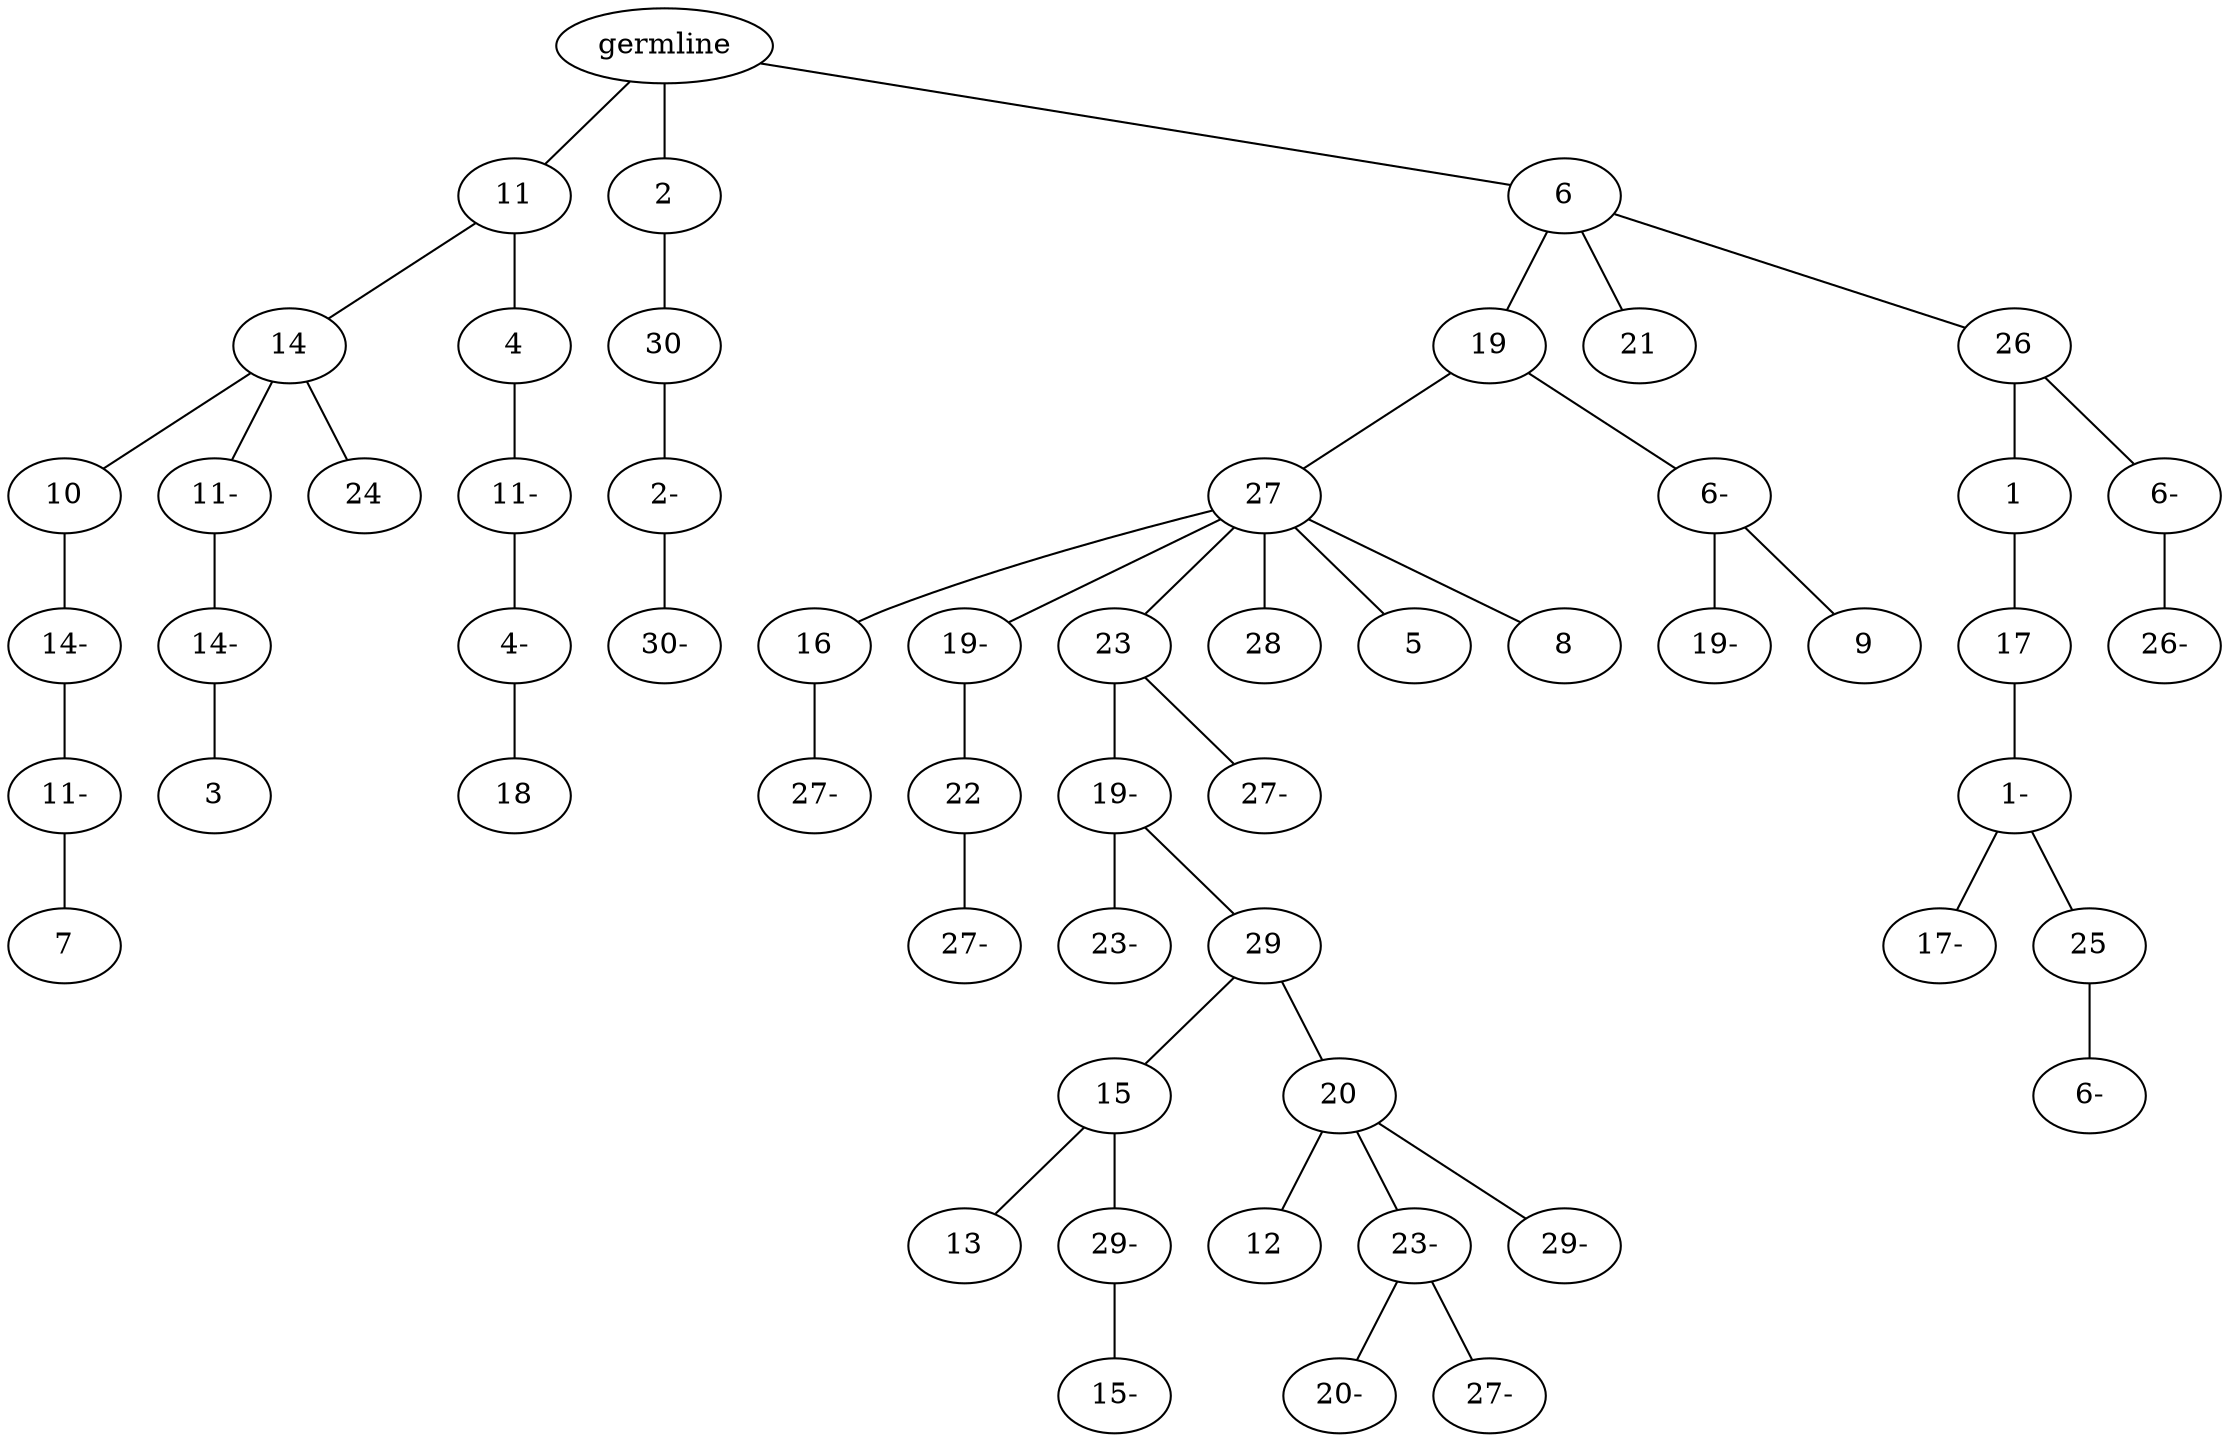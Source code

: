 graph tree {
    "140623723122992" [label="germline"];
    "140623723115808" [label="11"];
    "140623723116144" [label="14"];
    "140623722664672" [label="10"];
    "140623722665440" [label="14-"];
    "140623722664960" [label="11-"];
    "140623722666304" [label="7"];
    "140623722665680" [label="11-"];
    "140623722666544" [label="14-"];
    "140623722666160" [label="3"];
    "140623722665728" [label="24"];
    "140623723114656" [label="4"];
    "140623722666208" [label="11-"];
    "140623722665104" [label="4-"];
    "140623722666592" [label="18"];
    "140623723428352" [label="2"];
    "140623722666256" [label="30"];
    "140623722666832" [label="2-"];
    "140623722666496" [label="30-"];
    "140623723109488" [label="6"];
    "140623722667264" [label="19"];
    "140623722665248" [label="27"];
    "140623722667168" [label="16"];
    "140623723200320" [label="27-"];
    "140623722667024" [label="19-"];
    "140623722667744" [label="22"];
    "140623722667792" [label="27-"];
    "140623722666976" [label="23"];
    "140623722667840" [label="19-"];
    "140623722680528" [label="23-"];
    "140623722680384" [label="29"];
    "140623722681152" [label="15"];
    "140623722681200" [label="13"];
    "140623722681440" [label="29-"];
    "140623722681872" [label="15-"];
    "140623722680816" [label="20"];
    "140623722682448" [label="12"];
    "140623722681248" [label="23-"];
    "140623722682208" [label="20-"];
    "140623722681488" [label="27-"];
    "140623722680960" [label="29-"];
    "140623722681104" [label="27-"];
    "140623722666880" [label="28"];
    "140623722667936" [label="5"];
    "140623722667312" [label="8"];
    "140623722667072" [label="6-"];
    "140623722683120" [label="19-"];
    "140623722682112" [label="9"];
    "140623722666784" [label="21"];
    "140623722667600" [label="26"];
    "140623722682688" [label="1"];
    "140623722681680" [label="17"];
    "140623722682352" [label="1-"];
    "140623722683168" [label="17-"];
    "140623722682304" [label="25"];
    "140623722683504" [label="6-"];
    "140623722682400" [label="6-"];
    "140623722683408" [label="26-"];
    "140623723122992" -- "140623723115808";
    "140623723122992" -- "140623723428352";
    "140623723122992" -- "140623723109488";
    "140623723115808" -- "140623723116144";
    "140623723115808" -- "140623723114656";
    "140623723116144" -- "140623722664672";
    "140623723116144" -- "140623722665680";
    "140623723116144" -- "140623722665728";
    "140623722664672" -- "140623722665440";
    "140623722665440" -- "140623722664960";
    "140623722664960" -- "140623722666304";
    "140623722665680" -- "140623722666544";
    "140623722666544" -- "140623722666160";
    "140623723114656" -- "140623722666208";
    "140623722666208" -- "140623722665104";
    "140623722665104" -- "140623722666592";
    "140623723428352" -- "140623722666256";
    "140623722666256" -- "140623722666832";
    "140623722666832" -- "140623722666496";
    "140623723109488" -- "140623722667264";
    "140623723109488" -- "140623722666784";
    "140623723109488" -- "140623722667600";
    "140623722667264" -- "140623722665248";
    "140623722667264" -- "140623722667072";
    "140623722665248" -- "140623722667168";
    "140623722665248" -- "140623722667024";
    "140623722665248" -- "140623722666976";
    "140623722665248" -- "140623722666880";
    "140623722665248" -- "140623722667936";
    "140623722665248" -- "140623722667312";
    "140623722667168" -- "140623723200320";
    "140623722667024" -- "140623722667744";
    "140623722667744" -- "140623722667792";
    "140623722666976" -- "140623722667840";
    "140623722666976" -- "140623722681104";
    "140623722667840" -- "140623722680528";
    "140623722667840" -- "140623722680384";
    "140623722680384" -- "140623722681152";
    "140623722680384" -- "140623722680816";
    "140623722681152" -- "140623722681200";
    "140623722681152" -- "140623722681440";
    "140623722681440" -- "140623722681872";
    "140623722680816" -- "140623722682448";
    "140623722680816" -- "140623722681248";
    "140623722680816" -- "140623722680960";
    "140623722681248" -- "140623722682208";
    "140623722681248" -- "140623722681488";
    "140623722667072" -- "140623722683120";
    "140623722667072" -- "140623722682112";
    "140623722667600" -- "140623722682688";
    "140623722667600" -- "140623722682400";
    "140623722682688" -- "140623722681680";
    "140623722681680" -- "140623722682352";
    "140623722682352" -- "140623722683168";
    "140623722682352" -- "140623722682304";
    "140623722682304" -- "140623722683504";
    "140623722682400" -- "140623722683408";
}
